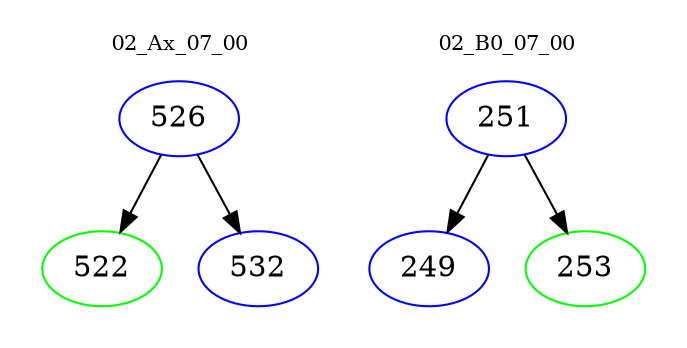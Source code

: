 digraph{
subgraph cluster_0 {
color = white
label = "02_Ax_07_00";
fontsize=10;
T0_526 [label="526", color="blue"]
T0_526 -> T0_522 [color="black"]
T0_522 [label="522", color="green"]
T0_526 -> T0_532 [color="black"]
T0_532 [label="532", color="blue"]
}
subgraph cluster_1 {
color = white
label = "02_B0_07_00";
fontsize=10;
T1_251 [label="251", color="blue"]
T1_251 -> T1_249 [color="black"]
T1_249 [label="249", color="blue"]
T1_251 -> T1_253 [color="black"]
T1_253 [label="253", color="green"]
}
}
